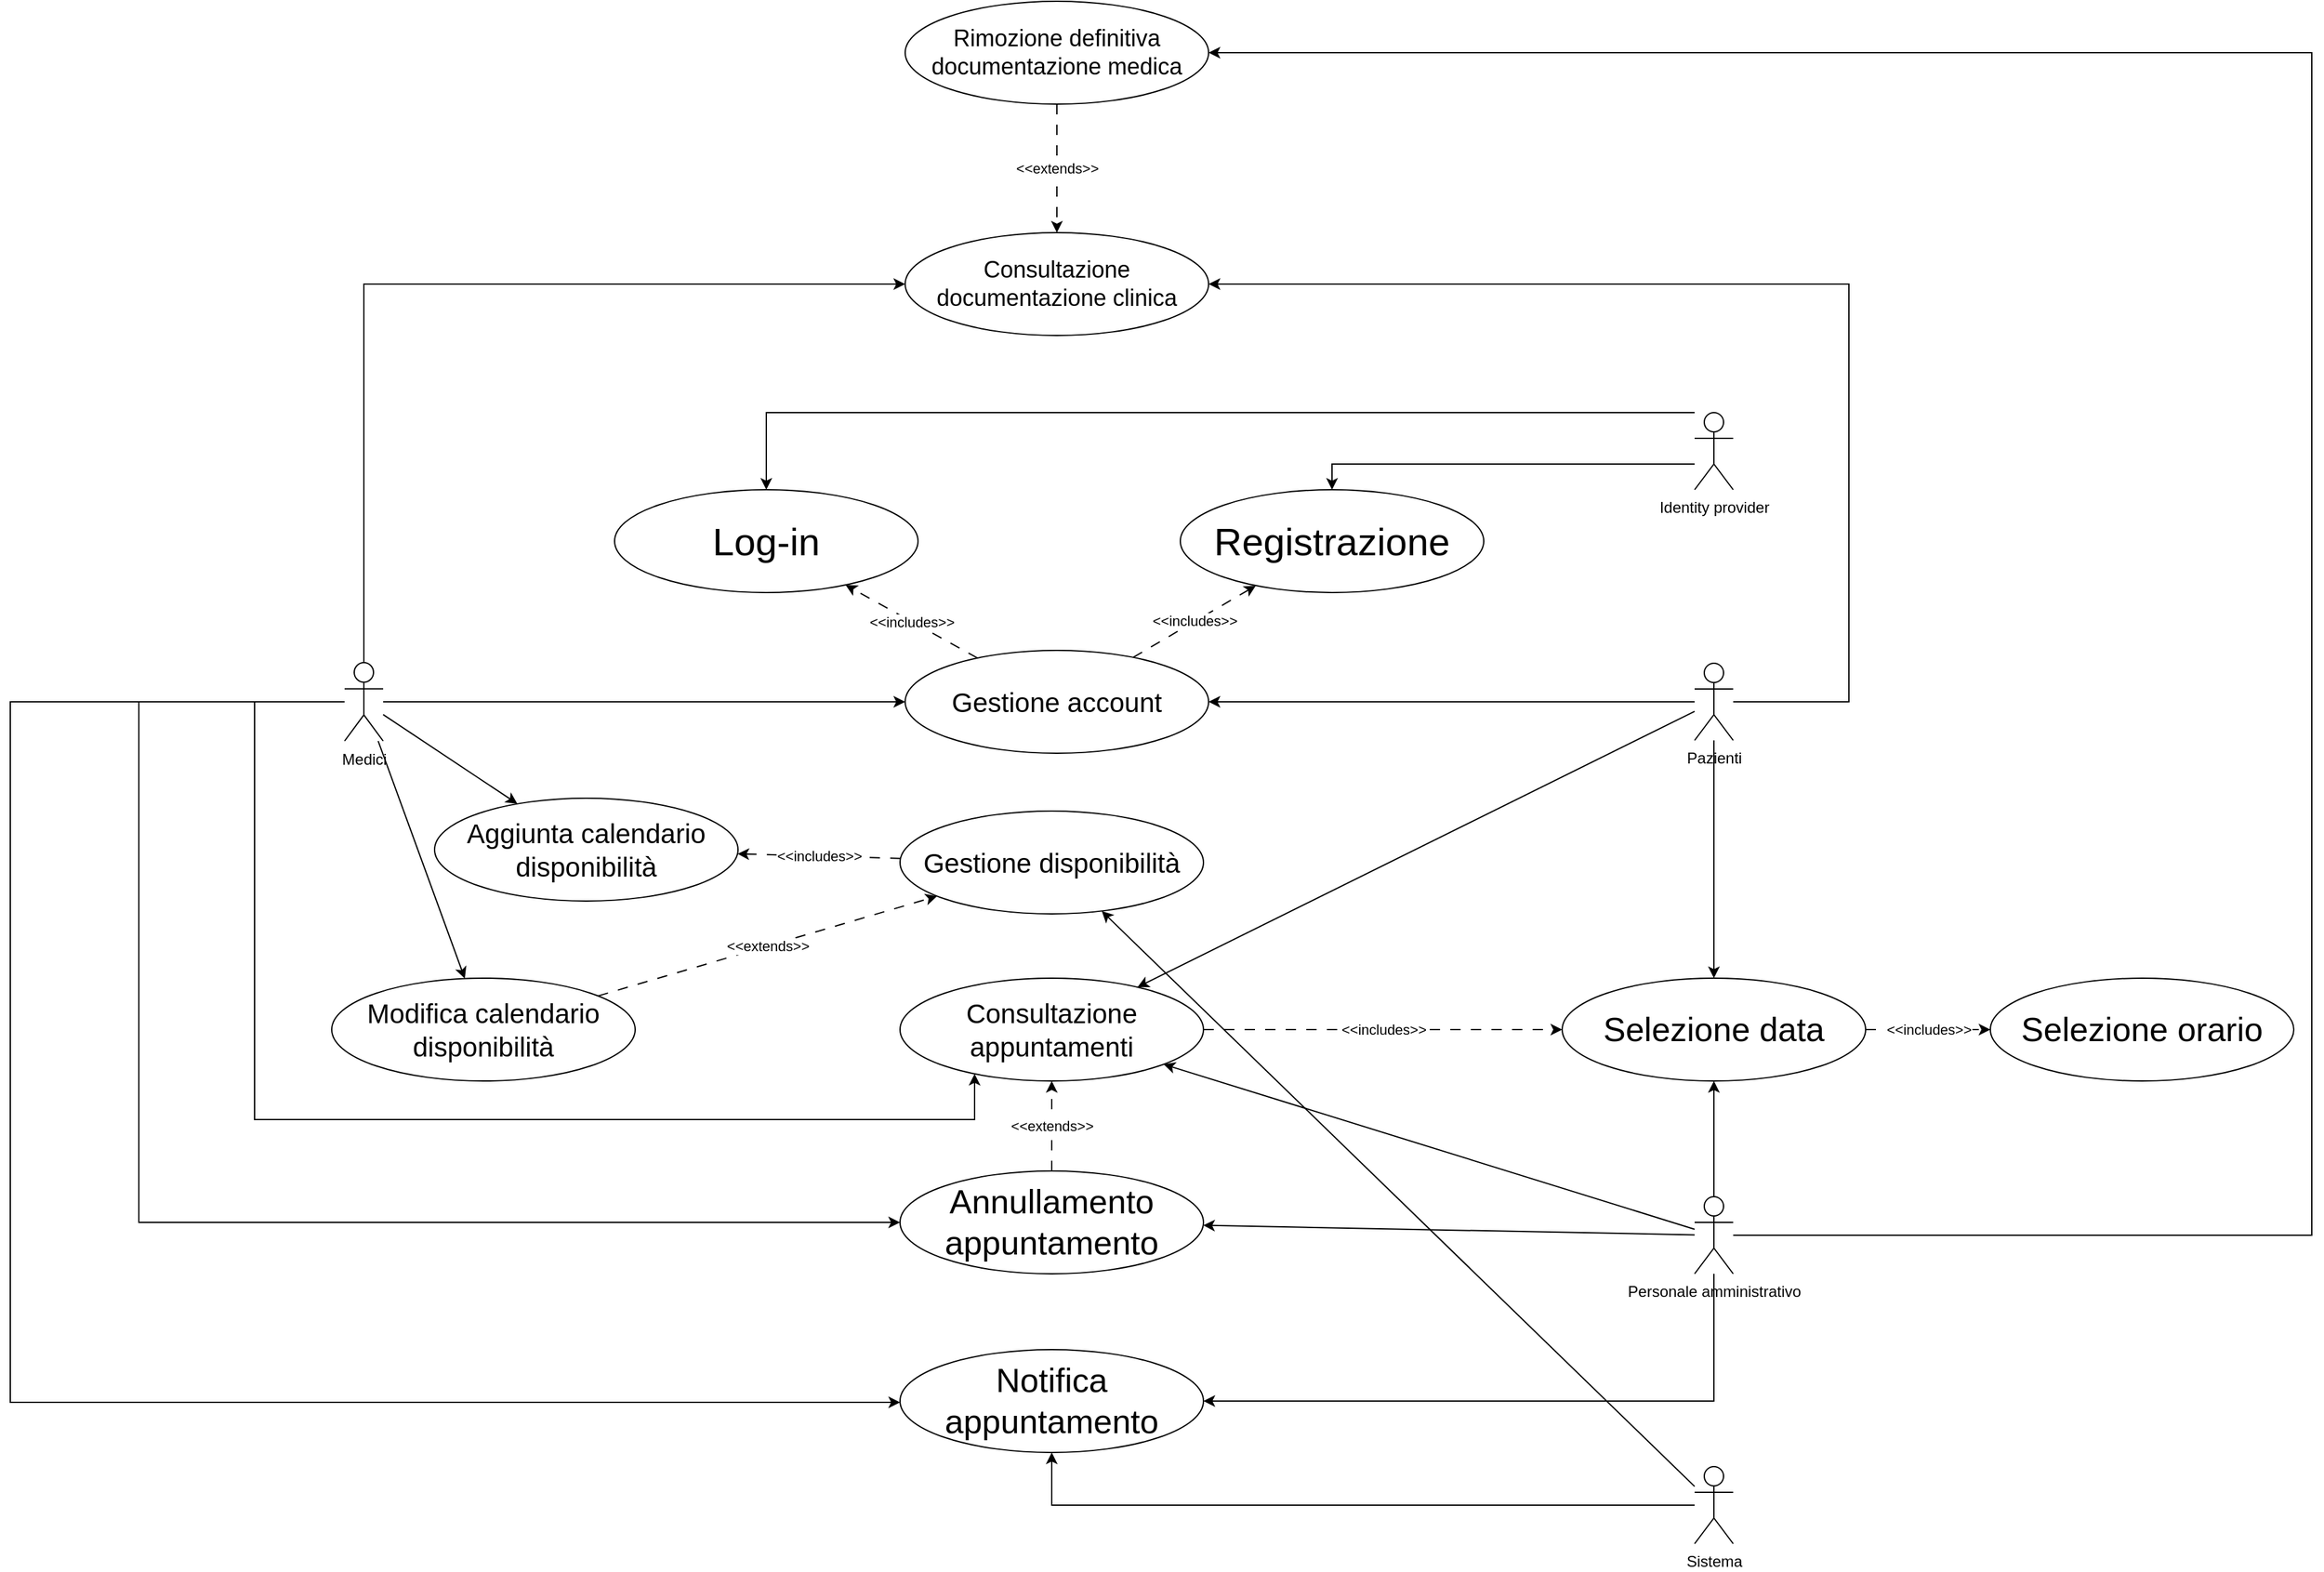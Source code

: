 <mxfile version="26.0.10" pages="5">
  <diagram name="caseUse" id="5YOeRWbkEh5e2hR78IlF">
    <mxGraphModel dx="2736" dy="1055" grid="1" gridSize="10" guides="1" tooltips="1" connect="1" arrows="1" fold="1" page="1" pageScale="1" pageWidth="827" pageHeight="1169" math="0" shadow="0">
      <root>
        <mxCell id="0" />
        <mxCell id="1" parent="0" />
        <mxCell id="JcJMyeTEfhWFqLrAO62_-12" style="rounded=0;orthogonalLoop=1;jettySize=auto;html=1;" parent="1" source="OvkjuIX2CIs81xGkpPV2-1" target="JcJMyeTEfhWFqLrAO62_-5" edge="1">
          <mxGeometry relative="1" as="geometry" />
        </mxCell>
        <mxCell id="JcJMyeTEfhWFqLrAO62_-33" style="rounded=0;orthogonalLoop=1;jettySize=auto;html=1;" parent="1" source="OvkjuIX2CIs81xGkpPV2-1" target="pZNePQCLx9tAei5A6gAm-3" edge="1">
          <mxGeometry relative="1" as="geometry" />
        </mxCell>
        <mxCell id="JcJMyeTEfhWFqLrAO62_-34" style="edgeStyle=orthogonalEdgeStyle;rounded=0;orthogonalLoop=1;jettySize=auto;html=1;" parent="1" source="OvkjuIX2CIs81xGkpPV2-1" target="pZNePQCLx9tAei5A6gAm-7" edge="1">
          <mxGeometry relative="1" as="geometry">
            <Array as="points">
              <mxPoint x="1030" y="585" />
              <mxPoint x="1030" y="260" />
            </Array>
          </mxGeometry>
        </mxCell>
        <mxCell id="59nYvAGeFV9DJCDzbr2A-4" style="rounded=0;orthogonalLoop=1;jettySize=auto;html=1;" edge="1" parent="1" source="OvkjuIX2CIs81xGkpPV2-1" target="pZNePQCLx9tAei5A6gAm-10">
          <mxGeometry relative="1" as="geometry" />
        </mxCell>
        <mxCell id="OvkjuIX2CIs81xGkpPV2-1" value="Pazienti" style="shape=umlActor;verticalLabelPosition=bottom;verticalAlign=top;html=1;outlineConnect=0;" parent="1" vertex="1">
          <mxGeometry x="910" y="555" width="30" height="60" as="geometry" />
        </mxCell>
        <mxCell id="JcJMyeTEfhWFqLrAO62_-13" style="rounded=0;orthogonalLoop=1;jettySize=auto;html=1;" parent="1" source="OvkjuIX2CIs81xGkpPV2-2" target="JcJMyeTEfhWFqLrAO62_-5" edge="1">
          <mxGeometry relative="1" as="geometry" />
        </mxCell>
        <mxCell id="JcJMyeTEfhWFqLrAO62_-19" style="rounded=0;orthogonalLoop=1;jettySize=auto;html=1;" parent="1" source="OvkjuIX2CIs81xGkpPV2-2" target="pZNePQCLx9tAei5A6gAm-4" edge="1">
          <mxGeometry relative="1" as="geometry" />
        </mxCell>
        <mxCell id="JcJMyeTEfhWFqLrAO62_-20" style="rounded=0;orthogonalLoop=1;jettySize=auto;html=1;" parent="1" source="OvkjuIX2CIs81xGkpPV2-2" target="pZNePQCLx9tAei5A6gAm-5" edge="1">
          <mxGeometry relative="1" as="geometry" />
        </mxCell>
        <mxCell id="JcJMyeTEfhWFqLrAO62_-29" style="edgeStyle=orthogonalEdgeStyle;rounded=0;orthogonalLoop=1;jettySize=auto;html=1;" parent="1" source="OvkjuIX2CIs81xGkpPV2-2" target="pZNePQCLx9tAei5A6gAm-10" edge="1">
          <mxGeometry relative="1" as="geometry">
            <Array as="points">
              <mxPoint x="-210" y="585" />
              <mxPoint x="-210" y="910" />
              <mxPoint x="350" y="910" />
            </Array>
          </mxGeometry>
        </mxCell>
        <mxCell id="JcJMyeTEfhWFqLrAO62_-30" style="edgeStyle=orthogonalEdgeStyle;rounded=0;orthogonalLoop=1;jettySize=auto;html=1;" parent="1" source="OvkjuIX2CIs81xGkpPV2-2" target="pZNePQCLx9tAei5A6gAm-6" edge="1">
          <mxGeometry relative="1" as="geometry">
            <Array as="points">
              <mxPoint x="-300" y="585" />
              <mxPoint x="-300" y="990" />
            </Array>
          </mxGeometry>
        </mxCell>
        <mxCell id="JcJMyeTEfhWFqLrAO62_-32" style="edgeStyle=orthogonalEdgeStyle;rounded=0;orthogonalLoop=1;jettySize=auto;html=1;" parent="1" source="OvkjuIX2CIs81xGkpPV2-2" target="pZNePQCLx9tAei5A6gAm-9" edge="1">
          <mxGeometry relative="1" as="geometry">
            <Array as="points">
              <mxPoint x="-400" y="585" />
              <mxPoint x="-400" y="1130" />
            </Array>
          </mxGeometry>
        </mxCell>
        <mxCell id="JcJMyeTEfhWFqLrAO62_-35" style="edgeStyle=orthogonalEdgeStyle;rounded=0;orthogonalLoop=1;jettySize=auto;html=1;" parent="1" source="OvkjuIX2CIs81xGkpPV2-2" target="pZNePQCLx9tAei5A6gAm-7" edge="1">
          <mxGeometry relative="1" as="geometry">
            <Array as="points">
              <mxPoint x="-125" y="260" />
            </Array>
          </mxGeometry>
        </mxCell>
        <mxCell id="OvkjuIX2CIs81xGkpPV2-2" value="Medici" style="shape=umlActor;verticalLabelPosition=bottom;verticalAlign=top;html=1;outlineConnect=0;" parent="1" vertex="1">
          <mxGeometry x="-140" y="554.5" width="30" height="61" as="geometry" />
        </mxCell>
        <mxCell id="JcJMyeTEfhWFqLrAO62_-14" style="edgeStyle=orthogonalEdgeStyle;rounded=0;orthogonalLoop=1;jettySize=auto;html=1;" parent="1" source="OvkjuIX2CIs81xGkpPV2-3" target="OvkjuIX2CIs81xGkpPV2-4" edge="1">
          <mxGeometry relative="1" as="geometry">
            <Array as="points">
              <mxPoint x="628" y="400" />
            </Array>
          </mxGeometry>
        </mxCell>
        <mxCell id="JcJMyeTEfhWFqLrAO62_-15" style="edgeStyle=orthogonalEdgeStyle;rounded=0;orthogonalLoop=1;jettySize=auto;html=1;" parent="1" source="OvkjuIX2CIs81xGkpPV2-3" target="OvkjuIX2CIs81xGkpPV2-5" edge="1">
          <mxGeometry relative="1" as="geometry">
            <Array as="points">
              <mxPoint x="825" y="360" />
              <mxPoint x="188" y="360" />
            </Array>
          </mxGeometry>
        </mxCell>
        <mxCell id="OvkjuIX2CIs81xGkpPV2-3" value="Identity provider" style="shape=umlActor;verticalLabelPosition=bottom;verticalAlign=top;html=1;outlineConnect=0;" parent="1" vertex="1">
          <mxGeometry x="910" y="360" width="30" height="60" as="geometry" />
        </mxCell>
        <mxCell id="OvkjuIX2CIs81xGkpPV2-4" value="&lt;font style=&quot;font-size: 30px;&quot;&gt;Registrazione&lt;/font&gt;" style="ellipse;whiteSpace=wrap;html=1;" parent="1" vertex="1">
          <mxGeometry x="510" y="420" width="236" height="80" as="geometry" />
        </mxCell>
        <mxCell id="OvkjuIX2CIs81xGkpPV2-5" value="&lt;font style=&quot;font-size: 30px;&quot;&gt;Log-in&lt;/font&gt;" style="ellipse;whiteSpace=wrap;html=1;" parent="1" vertex="1">
          <mxGeometry x="70" y="420" width="236" height="80" as="geometry" />
        </mxCell>
        <mxCell id="JcJMyeTEfhWFqLrAO62_-37" style="edgeStyle=orthogonalEdgeStyle;rounded=0;orthogonalLoop=1;jettySize=auto;html=1;" parent="1" source="OvkjuIX2CIs81xGkpPV2-12" target="pZNePQCLx9tAei5A6gAm-9" edge="1">
          <mxGeometry relative="1" as="geometry" />
        </mxCell>
        <mxCell id="59nYvAGeFV9DJCDzbr2A-5" style="rounded=0;orthogonalLoop=1;jettySize=auto;html=1;" edge="1" parent="1" source="OvkjuIX2CIs81xGkpPV2-12" target="JcJMyeTEfhWFqLrAO62_-7">
          <mxGeometry relative="1" as="geometry" />
        </mxCell>
        <mxCell id="OvkjuIX2CIs81xGkpPV2-12" value="Sistema" style="shape=umlActor;verticalLabelPosition=bottom;verticalAlign=top;html=1;outlineConnect=0;" parent="1" vertex="1">
          <mxGeometry x="910" y="1180" width="30" height="60" as="geometry" />
        </mxCell>
        <mxCell id="JcJMyeTEfhWFqLrAO62_-24" style="rounded=0;orthogonalLoop=1;jettySize=auto;html=1;" parent="1" source="pZNePQCLx9tAei5A6gAm-1" target="pZNePQCLx9tAei5A6gAm-6" edge="1">
          <mxGeometry relative="1" as="geometry" />
        </mxCell>
        <mxCell id="JcJMyeTEfhWFqLrAO62_-25" style="rounded=0;orthogonalLoop=1;jettySize=auto;html=1;" parent="1" source="pZNePQCLx9tAei5A6gAm-1" target="pZNePQCLx9tAei5A6gAm-3" edge="1">
          <mxGeometry relative="1" as="geometry" />
        </mxCell>
        <mxCell id="JcJMyeTEfhWFqLrAO62_-28" style="rounded=0;orthogonalLoop=1;jettySize=auto;html=1;" parent="1" source="pZNePQCLx9tAei5A6gAm-1" target="pZNePQCLx9tAei5A6gAm-10" edge="1">
          <mxGeometry relative="1" as="geometry" />
        </mxCell>
        <mxCell id="JcJMyeTEfhWFqLrAO62_-31" style="edgeStyle=orthogonalEdgeStyle;rounded=0;orthogonalLoop=1;jettySize=auto;html=1;" parent="1" source="pZNePQCLx9tAei5A6gAm-1" target="pZNePQCLx9tAei5A6gAm-9" edge="1">
          <mxGeometry relative="1" as="geometry">
            <Array as="points">
              <mxPoint x="925" y="1129" />
            </Array>
          </mxGeometry>
        </mxCell>
        <mxCell id="JcJMyeTEfhWFqLrAO62_-36" style="edgeStyle=orthogonalEdgeStyle;rounded=0;orthogonalLoop=1;jettySize=auto;html=1;" parent="1" source="pZNePQCLx9tAei5A6gAm-1" target="pZNePQCLx9tAei5A6gAm-8" edge="1">
          <mxGeometry relative="1" as="geometry">
            <Array as="points">
              <mxPoint x="1390" y="1000" />
              <mxPoint x="1390" y="80" />
            </Array>
          </mxGeometry>
        </mxCell>
        <mxCell id="pZNePQCLx9tAei5A6gAm-1" value="Personale amministrativo" style="shape=umlActor;verticalLabelPosition=bottom;verticalAlign=top;html=1;outlineConnect=0;" parent="1" vertex="1">
          <mxGeometry x="910" y="970" width="30" height="60" as="geometry" />
        </mxCell>
        <mxCell id="JcJMyeTEfhWFqLrAO62_-26" value="&amp;lt;&amp;lt;includes&amp;gt;&amp;gt;" style="rounded=0;orthogonalLoop=1;jettySize=auto;html=1;dashed=1;dashPattern=8 8;" parent="1" source="pZNePQCLx9tAei5A6gAm-3" target="pZNePQCLx9tAei5A6gAm-19" edge="1">
          <mxGeometry relative="1" as="geometry" />
        </mxCell>
        <mxCell id="pZNePQCLx9tAei5A6gAm-3" value="&lt;font style=&quot;font-size: 26px;&quot;&gt;Selezione data&lt;/font&gt;" style="ellipse;whiteSpace=wrap;html=1;" parent="1" vertex="1">
          <mxGeometry x="807" y="800" width="236" height="80" as="geometry" />
        </mxCell>
        <mxCell id="pZNePQCLx9tAei5A6gAm-4" value="&lt;font style=&quot;font-size: 21px;&quot;&gt;Aggiunta calendario disponibilità&lt;/font&gt;" style="ellipse;whiteSpace=wrap;html=1;" parent="1" vertex="1">
          <mxGeometry x="-70" y="660" width="236" height="80" as="geometry" />
        </mxCell>
        <mxCell id="JcJMyeTEfhWFqLrAO62_-23" value="&amp;lt;&amp;lt;extends&amp;gt;&amp;gt;" style="rounded=0;orthogonalLoop=1;jettySize=auto;html=1;dashed=1;dashPattern=8 8;" parent="1" source="pZNePQCLx9tAei5A6gAm-5" target="JcJMyeTEfhWFqLrAO62_-7" edge="1">
          <mxGeometry relative="1" as="geometry" />
        </mxCell>
        <mxCell id="pZNePQCLx9tAei5A6gAm-5" value="&lt;font style=&quot;font-size: 21px;&quot;&gt;Modifica calendario disponibilità&lt;/font&gt;" style="ellipse;whiteSpace=wrap;html=1;" parent="1" vertex="1">
          <mxGeometry x="-150" y="800" width="236" height="80" as="geometry" />
        </mxCell>
        <mxCell id="JcJMyeTEfhWFqLrAO62_-27" value="&amp;lt;&amp;lt;extends&amp;gt;&amp;gt;" style="rounded=0;orthogonalLoop=1;jettySize=auto;html=1;dashed=1;dashPattern=8 8;" parent="1" source="pZNePQCLx9tAei5A6gAm-6" target="pZNePQCLx9tAei5A6gAm-10" edge="1">
          <mxGeometry relative="1" as="geometry" />
        </mxCell>
        <mxCell id="pZNePQCLx9tAei5A6gAm-6" value="&lt;font style=&quot;font-size: 26px;&quot;&gt;Annullamento appuntamento&lt;/font&gt;" style="ellipse;whiteSpace=wrap;html=1;" parent="1" vertex="1">
          <mxGeometry x="292" y="950" width="236" height="80" as="geometry" />
        </mxCell>
        <mxCell id="pZNePQCLx9tAei5A6gAm-7" value="&lt;font style=&quot;font-size: 18px;&quot;&gt;Consultazione documentazione clinica&lt;/font&gt;" style="ellipse;whiteSpace=wrap;html=1;" parent="1" vertex="1">
          <mxGeometry x="296" y="220" width="236" height="80" as="geometry" />
        </mxCell>
        <mxCell id="JcJMyeTEfhWFqLrAO62_-9" value="&amp;lt;&amp;lt;extends&amp;gt;&amp;gt;" style="rounded=0;orthogonalLoop=1;jettySize=auto;html=1;dashed=1;dashPattern=8 8;" parent="1" source="pZNePQCLx9tAei5A6gAm-8" target="pZNePQCLx9tAei5A6gAm-7" edge="1">
          <mxGeometry relative="1" as="geometry" />
        </mxCell>
        <mxCell id="pZNePQCLx9tAei5A6gAm-8" value="&lt;span style=&quot;font-size: 18px;&quot;&gt;Rimozione definitiva documentazione medica&lt;/span&gt;" style="ellipse;whiteSpace=wrap;html=1;" parent="1" vertex="1">
          <mxGeometry x="296" y="40" width="236" height="80" as="geometry" />
        </mxCell>
        <mxCell id="pZNePQCLx9tAei5A6gAm-9" value="&lt;font style=&quot;font-size: 26px;&quot;&gt;Notifica appuntamento&lt;/font&gt;" style="ellipse;whiteSpace=wrap;html=1;" parent="1" vertex="1">
          <mxGeometry x="292" y="1089" width="236" height="80" as="geometry" />
        </mxCell>
        <mxCell id="JcJMyeTEfhWFqLrAO62_-38" value="&amp;lt;&amp;lt;includes&amp;gt;&amp;gt;" style="rounded=0;orthogonalLoop=1;jettySize=auto;html=1;dashed=1;dashPattern=8 8;" parent="1" source="pZNePQCLx9tAei5A6gAm-10" target="pZNePQCLx9tAei5A6gAm-3" edge="1">
          <mxGeometry relative="1" as="geometry" />
        </mxCell>
        <mxCell id="pZNePQCLx9tAei5A6gAm-10" value="&lt;font style=&quot;font-size: 21px;&quot;&gt;Consultazione appuntamenti&lt;/font&gt;" style="ellipse;whiteSpace=wrap;html=1;" parent="1" vertex="1">
          <mxGeometry x="292" y="800" width="236" height="80" as="geometry" />
        </mxCell>
        <mxCell id="pZNePQCLx9tAei5A6gAm-19" value="&lt;font style=&quot;font-size: 26px;&quot;&gt;Selezione orario&lt;/font&gt;" style="ellipse;whiteSpace=wrap;html=1;" parent="1" vertex="1">
          <mxGeometry x="1140" y="800" width="236" height="80" as="geometry" />
        </mxCell>
        <mxCell id="JcJMyeTEfhWFqLrAO62_-10" value="&amp;lt;&amp;lt;includes&amp;gt;&amp;gt;" style="rounded=0;orthogonalLoop=1;jettySize=auto;html=1;dashed=1;dashPattern=8 8;" parent="1" source="JcJMyeTEfhWFqLrAO62_-5" target="OvkjuIX2CIs81xGkpPV2-5" edge="1">
          <mxGeometry relative="1" as="geometry" />
        </mxCell>
        <mxCell id="JcJMyeTEfhWFqLrAO62_-11" value="&amp;lt;&amp;lt;includes&amp;gt;&amp;gt;" style="rounded=0;orthogonalLoop=1;jettySize=auto;html=1;dashed=1;dashPattern=8 8;" parent="1" source="JcJMyeTEfhWFqLrAO62_-5" target="OvkjuIX2CIs81xGkpPV2-4" edge="1">
          <mxGeometry relative="1" as="geometry" />
        </mxCell>
        <mxCell id="JcJMyeTEfhWFqLrAO62_-5" value="&lt;font style=&quot;font-size: 21px;&quot;&gt;Gestione account&lt;/font&gt;" style="ellipse;whiteSpace=wrap;html=1;" parent="1" vertex="1">
          <mxGeometry x="296" y="545" width="236" height="80" as="geometry" />
        </mxCell>
        <mxCell id="JcJMyeTEfhWFqLrAO62_-22" value="&amp;lt;&amp;lt;includes&amp;gt;&amp;gt;" style="rounded=0;orthogonalLoop=1;jettySize=auto;html=1;dashed=1;dashPattern=8 8;" parent="1" source="JcJMyeTEfhWFqLrAO62_-7" target="pZNePQCLx9tAei5A6gAm-4" edge="1">
          <mxGeometry relative="1" as="geometry" />
        </mxCell>
        <mxCell id="JcJMyeTEfhWFqLrAO62_-7" value="&lt;font style=&quot;font-size: 21px;&quot;&gt;Gestione disponibilità&lt;/font&gt;" style="ellipse;whiteSpace=wrap;html=1;" parent="1" vertex="1">
          <mxGeometry x="292" y="670" width="236" height="80" as="geometry" />
        </mxCell>
      </root>
    </mxGraphModel>
  </diagram>
  <diagram id="WIKCi4djFAxLHXfYwHIS" name="activity">
    <mxGraphModel dx="792" dy="446" grid="1" gridSize="10" guides="1" tooltips="1" connect="1" arrows="1" fold="1" page="1" pageScale="1" pageWidth="827" pageHeight="1169" math="0" shadow="0">
      <root>
        <mxCell id="0" />
        <mxCell id="1" parent="0" />
        <mxCell id="lN5mJxRj0c41v325KLlF-1" value="" style="ellipse;html=1;shape=endState;fillColor=#000000;strokeColor=#ff0000;" parent="1" vertex="1">
          <mxGeometry x="399" y="840" width="30" height="30" as="geometry" />
        </mxCell>
        <mxCell id="lN5mJxRj0c41v325KLlF-13" style="edgeStyle=orthogonalEdgeStyle;rounded=0;orthogonalLoop=1;jettySize=auto;html=1;" parent="1" source="lN5mJxRj0c41v325KLlF-2" target="lN5mJxRj0c41v325KLlF-6" edge="1">
          <mxGeometry relative="1" as="geometry" />
        </mxCell>
        <mxCell id="lN5mJxRj0c41v325KLlF-2" value="" style="ellipse;whiteSpace=wrap;html=1;aspect=fixed;fillColor=#121212;" parent="1" vertex="1">
          <mxGeometry x="394" y="20" width="40" height="40" as="geometry" />
        </mxCell>
        <mxCell id="Imr9dXAwWvYsbVITEzBs-4" style="edgeStyle=orthogonalEdgeStyle;rounded=0;orthogonalLoop=1;jettySize=auto;html=1;" parent="1" source="lN5mJxRj0c41v325KLlF-3" target="lN5mJxRj0c41v325KLlF-4" edge="1">
          <mxGeometry relative="1" as="geometry" />
        </mxCell>
        <mxCell id="lN5mJxRj0c41v325KLlF-3" value="Il paziente seleziona il giorno" style="rounded=1;whiteSpace=wrap;html=1;" parent="1" vertex="1">
          <mxGeometry x="250" y="510" width="120" height="60" as="geometry" />
        </mxCell>
        <mxCell id="c-W3g0mMUed1CyUuYEVV-2" style="edgeStyle=orthogonalEdgeStyle;rounded=0;orthogonalLoop=1;jettySize=auto;html=1;" parent="1" source="lN5mJxRj0c41v325KLlF-4" target="VDbunXPLNi4-CAyuDN5e-5" edge="1">
          <mxGeometry relative="1" as="geometry">
            <mxPoint x="309.957" y="700" as="targetPoint" />
          </mxGeometry>
        </mxCell>
        <mxCell id="lN5mJxRj0c41v325KLlF-4" value="Il paziente seleziona l&#39;orario" style="rounded=1;whiteSpace=wrap;html=1;" parent="1" vertex="1">
          <mxGeometry x="250" y="605" width="120" height="60" as="geometry" />
        </mxCell>
        <mxCell id="lN5mJxRj0c41v325KLlF-11" style="edgeStyle=orthogonalEdgeStyle;rounded=0;orthogonalLoop=1;jettySize=auto;html=1;" parent="1" source="lN5mJxRj0c41v325KLlF-6" target="lN5mJxRj0c41v325KLlF-9" edge="1">
          <mxGeometry relative="1" as="geometry" />
        </mxCell>
        <mxCell id="lN5mJxRj0c41v325KLlF-12" style="edgeStyle=orthogonalEdgeStyle;rounded=0;orthogonalLoop=1;jettySize=auto;html=1;" parent="1" source="lN5mJxRj0c41v325KLlF-6" target="lN5mJxRj0c41v325KLlF-10" edge="1">
          <mxGeometry relative="1" as="geometry" />
        </mxCell>
        <mxCell id="lN5mJxRj0c41v325KLlF-6" value="" style="rhombus;whiteSpace=wrap;html=1;" parent="1" vertex="1">
          <mxGeometry x="394" y="100" width="40" height="40" as="geometry" />
        </mxCell>
        <mxCell id="lN5mJxRj0c41v325KLlF-8" value="&lt;font style=&quot;font-size: 15px;&quot;&gt;Il paziente si autentica con Identità Digitale&lt;/font&gt;" style="text;html=1;align=center;verticalAlign=middle;resizable=0;points=[];autosize=1;strokeColor=none;fillColor=none;" parent="1" vertex="1">
          <mxGeometry x="420" y="90" width="310" height="30" as="geometry" />
        </mxCell>
        <mxCell id="VDbunXPLNi4-CAyuDN5e-3" style="edgeStyle=orthogonalEdgeStyle;rounded=0;orthogonalLoop=1;jettySize=auto;html=1;" parent="1" source="lN5mJxRj0c41v325KLlF-9" target="VDbunXPLNi4-CAyuDN5e-1" edge="1">
          <mxGeometry relative="1" as="geometry" />
        </mxCell>
        <mxCell id="lN5mJxRj0c41v325KLlF-9" value="Il paziente si autentica" style="rounded=1;whiteSpace=wrap;html=1;" parent="1" vertex="1">
          <mxGeometry x="250" y="160" width="120" height="60" as="geometry" />
        </mxCell>
        <mxCell id="lN5mJxRj0c41v325KLlF-21" style="edgeStyle=orthogonalEdgeStyle;rounded=0;orthogonalLoop=1;jettySize=auto;html=1;" parent="1" source="lN5mJxRj0c41v325KLlF-10" edge="1">
          <mxGeometry relative="1" as="geometry">
            <mxPoint x="420" y="80" as="targetPoint" />
            <Array as="points">
              <mxPoint x="730" y="190" />
              <mxPoint x="730" y="80" />
              <mxPoint x="421" y="80" />
            </Array>
          </mxGeometry>
        </mxCell>
        <mxCell id="lN5mJxRj0c41v325KLlF-10" value="Il paziente non si autentica" style="rounded=1;whiteSpace=wrap;html=1;" parent="1" vertex="1">
          <mxGeometry x="460" y="160" width="120" height="60" as="geometry" />
        </mxCell>
        <mxCell id="Imr9dXAwWvYsbVITEzBs-3" style="edgeStyle=orthogonalEdgeStyle;rounded=0;orthogonalLoop=1;jettySize=auto;html=1;" parent="1" source="Imr9dXAwWvYsbVITEzBs-1" target="lN5mJxRj0c41v325KLlF-3" edge="1">
          <mxGeometry relative="1" as="geometry" />
        </mxCell>
        <mxCell id="Imr9dXAwWvYsbVITEzBs-1" value="Il paziente consulta il calendario del medico" style="rounded=1;whiteSpace=wrap;html=1;" parent="1" vertex="1">
          <mxGeometry x="250" y="420" width="120" height="60" as="geometry" />
        </mxCell>
        <mxCell id="JEIhE_lBQEX3A_NPLan3-2" style="edgeStyle=orthogonalEdgeStyle;rounded=0;orthogonalLoop=1;jettySize=auto;html=1;" edge="1" parent="1" source="VDbunXPLNi4-CAyuDN5e-1" target="JEIhE_lBQEX3A_NPLan3-1">
          <mxGeometry relative="1" as="geometry" />
        </mxCell>
        <mxCell id="VDbunXPLNi4-CAyuDN5e-1" value="Il medico fornisce/modifica la propria disponibilità" style="rounded=1;whiteSpace=wrap;html=1;" parent="1" vertex="1">
          <mxGeometry x="250" y="250" width="120" height="60" as="geometry" />
        </mxCell>
        <mxCell id="VDbunXPLNi4-CAyuDN5e-14" style="edgeStyle=orthogonalEdgeStyle;rounded=0;orthogonalLoop=1;jettySize=auto;html=1;" parent="1" source="VDbunXPLNi4-CAyuDN5e-5" target="VDbunXPLNi4-CAyuDN5e-9" edge="1">
          <mxGeometry relative="1" as="geometry" />
        </mxCell>
        <mxCell id="VDbunXPLNi4-CAyuDN5e-15" style="edgeStyle=orthogonalEdgeStyle;rounded=0;orthogonalLoop=1;jettySize=auto;html=1;" parent="1" source="VDbunXPLNi4-CAyuDN5e-5" target="VDbunXPLNi4-CAyuDN5e-8" edge="1">
          <mxGeometry relative="1" as="geometry" />
        </mxCell>
        <mxCell id="VDbunXPLNi4-CAyuDN5e-5" value="" style="rhombus;whiteSpace=wrap;html=1;" parent="1" vertex="1">
          <mxGeometry x="290" y="700" width="40" height="40" as="geometry" />
        </mxCell>
        <mxCell id="VDbunXPLNi4-CAyuDN5e-7" value="&lt;font style=&quot;font-size: 15px;&quot;&gt;Il paziente conferma i dati inseriti&lt;/font&gt;" style="text;html=1;align=center;verticalAlign=middle;resizable=0;points=[];autosize=1;strokeColor=none;fillColor=none;" parent="1" vertex="1">
          <mxGeometry x="310" y="690" width="240" height="30" as="geometry" />
        </mxCell>
        <mxCell id="vLS-F71bEKlJjNgjUZ2b-3" style="edgeStyle=orthogonalEdgeStyle;rounded=0;orthogonalLoop=1;jettySize=auto;html=1;" parent="1" source="VDbunXPLNi4-CAyuDN5e-8" edge="1">
          <mxGeometry relative="1" as="geometry">
            <mxPoint x="414.077" y="840.077" as="targetPoint" />
          </mxGeometry>
        </mxCell>
        <mxCell id="VDbunXPLNi4-CAyuDN5e-8" value="I dati sono corretti" style="rounded=1;whiteSpace=wrap;html=1;" parent="1" vertex="1">
          <mxGeometry x="354" y="750" width="120" height="60" as="geometry" />
        </mxCell>
        <mxCell id="VDbunXPLNi4-CAyuDN5e-13" style="edgeStyle=orthogonalEdgeStyle;rounded=0;orthogonalLoop=1;jettySize=auto;html=1;" parent="1" source="VDbunXPLNi4-CAyuDN5e-9" edge="1">
          <mxGeometry relative="1" as="geometry">
            <mxPoint x="310" y="490" as="targetPoint" />
            <Array as="points">
              <mxPoint x="120" y="780" />
              <mxPoint x="120" y="490" />
              <mxPoint x="310" y="490" />
            </Array>
          </mxGeometry>
        </mxCell>
        <mxCell id="VDbunXPLNi4-CAyuDN5e-9" value="I dati non sono corretti" style="rounded=1;whiteSpace=wrap;html=1;" parent="1" vertex="1">
          <mxGeometry x="150" y="750" width="120" height="60" as="geometry" />
        </mxCell>
        <mxCell id="JEIhE_lBQEX3A_NPLan3-3" style="edgeStyle=orthogonalEdgeStyle;rounded=0;orthogonalLoop=1;jettySize=auto;html=1;" edge="1" parent="1" source="JEIhE_lBQEX3A_NPLan3-1" target="Imr9dXAwWvYsbVITEzBs-1">
          <mxGeometry relative="1" as="geometry" />
        </mxCell>
        <mxCell id="JEIhE_lBQEX3A_NPLan3-1" value="Il sistema riceve il calendario" style="rounded=1;whiteSpace=wrap;html=1;" vertex="1" parent="1">
          <mxGeometry x="250" y="336" width="120" height="60" as="geometry" />
        </mxCell>
      </root>
    </mxGraphModel>
  </diagram>
  <diagram id="haw745c3QgYH6Dh_yxL6" name="swimLane">
    <mxGraphModel dx="2333" dy="1289" grid="1" gridSize="10" guides="1" tooltips="1" connect="1" arrows="1" fold="1" page="1" pageScale="1" pageWidth="827" pageHeight="1169" math="0" shadow="0">
      <root>
        <mxCell id="0" />
        <mxCell id="1" parent="0" />
        <mxCell id="8J_Cu1pc-unevEIgGhiB-33" value="" style="verticalLabelPosition=bottom;verticalAlign=top;html=1;shape=mxgraph.basic.patternFillRect;fillStyle=diag;step=5;fillStrokeWidth=0.2;fillStrokeColor=#dddddd;fillColor=#ffe6cc;strokeColor=#d79b00;" vertex="1" parent="1">
          <mxGeometry y="60" width="280" height="1100" as="geometry" />
        </mxCell>
        <mxCell id="8J_Cu1pc-unevEIgGhiB-34" value="" style="verticalLabelPosition=bottom;verticalAlign=top;html=1;shape=mxgraph.basic.patternFillRect;fillStyle=diag;step=5;fillStrokeWidth=0.2;fillStrokeColor=#dddddd;fillColor=#fff2cc;strokeColor=#d6b656;" vertex="1" parent="1">
          <mxGeometry x="250" y="60" width="340" height="1100" as="geometry" />
        </mxCell>
        <mxCell id="8J_Cu1pc-unevEIgGhiB-35" value="" style="verticalLabelPosition=bottom;verticalAlign=top;html=1;shape=mxgraph.basic.patternFillRect;fillStyle=diag;step=5;fillStrokeWidth=0.2;fillStrokeColor=#dddddd;fillColor=#d5e8d4;strokeColor=#82b366;" vertex="1" parent="1">
          <mxGeometry x="590" y="60" width="240" height="1100" as="geometry" />
        </mxCell>
        <mxCell id="8J_Cu1pc-unevEIgGhiB-36" value="" style="verticalLabelPosition=bottom;verticalAlign=top;html=1;shape=mxgraph.basic.patternFillRect;fillStyle=diag;step=5;fillStrokeWidth=0.2;fillStrokeColor=#dddddd;fillColor=#dae8fc;strokeColor=#6c8ebf;" vertex="1" parent="1">
          <mxGeometry x="827" y="60" width="443" height="1100" as="geometry" />
        </mxCell>
        <mxCell id="8J_Cu1pc-unevEIgGhiB-28" value="&lt;font style=&quot;font-size: 30px;&quot;&gt;Sistema&lt;/font&gt;" style="rounded=0;whiteSpace=wrap;html=1;fillColor=#ffe6cc;strokeColor=#d79b00;" vertex="1" parent="1">
          <mxGeometry width="250" height="60" as="geometry" />
        </mxCell>
        <mxCell id="8J_Cu1pc-unevEIgGhiB-29" value="&lt;font style=&quot;font-size: 30px;&quot;&gt;Paziente&lt;/font&gt;" style="rounded=0;whiteSpace=wrap;html=1;fillColor=#fff2cc;strokeColor=#d6b656;" vertex="1" parent="1">
          <mxGeometry x="250" width="340" height="60" as="geometry" />
        </mxCell>
        <mxCell id="8J_Cu1pc-unevEIgGhiB-30" value="&lt;font style=&quot;font-size: 30px;&quot;&gt;Medico&lt;/font&gt;" style="rounded=0;whiteSpace=wrap;html=1;fillColor=#d5e8d4;strokeColor=#82b366;" vertex="1" parent="1">
          <mxGeometry x="590" width="237" height="60" as="geometry" />
        </mxCell>
        <mxCell id="8J_Cu1pc-unevEIgGhiB-32" value="&lt;font style=&quot;font-size: 30px;&quot;&gt;Identity provider&lt;/font&gt;" style="rounded=0;whiteSpace=wrap;html=1;fillColor=#dae8fc;strokeColor=#6c8ebf;" vertex="1" parent="1">
          <mxGeometry x="827" width="443" height="60" as="geometry" />
        </mxCell>
        <mxCell id="8J_Cu1pc-unevEIgGhiB-37" value="" style="ellipse;html=1;shape=endState;fillColor=#000000;strokeColor=#ff0000;" vertex="1" parent="1">
          <mxGeometry x="373.5" y="940" width="30" height="30" as="geometry" />
        </mxCell>
        <mxCell id="8J_Cu1pc-unevEIgGhiB-38" style="edgeStyle=orthogonalEdgeStyle;rounded=0;orthogonalLoop=1;jettySize=auto;html=1;" edge="1" parent="1" source="8J_Cu1pc-unevEIgGhiB-39" target="8J_Cu1pc-unevEIgGhiB-46">
          <mxGeometry relative="1" as="geometry" />
        </mxCell>
        <mxCell id="8J_Cu1pc-unevEIgGhiB-39" value="" style="ellipse;whiteSpace=wrap;html=1;aspect=fixed;fillColor=#121212;" vertex="1" parent="1">
          <mxGeometry x="398" y="90" width="40" height="40" as="geometry" />
        </mxCell>
        <mxCell id="8J_Cu1pc-unevEIgGhiB-40" style="edgeStyle=orthogonalEdgeStyle;rounded=0;orthogonalLoop=1;jettySize=auto;html=1;" edge="1" parent="1" source="8J_Cu1pc-unevEIgGhiB-41" target="8J_Cu1pc-unevEIgGhiB-43">
          <mxGeometry relative="1" as="geometry" />
        </mxCell>
        <mxCell id="8J_Cu1pc-unevEIgGhiB-41" value="Il paziente seleziona il giorno" style="rounded=1;whiteSpace=wrap;html=1;" vertex="1" parent="1">
          <mxGeometry x="326.75" y="580" width="120" height="60" as="geometry" />
        </mxCell>
        <mxCell id="8J_Cu1pc-unevEIgGhiB-42" style="edgeStyle=orthogonalEdgeStyle;rounded=0;orthogonalLoop=1;jettySize=auto;html=1;" edge="1" parent="1" source="8J_Cu1pc-unevEIgGhiB-43" target="8J_Cu1pc-unevEIgGhiB-58">
          <mxGeometry relative="1" as="geometry">
            <mxPoint x="329.957" y="690" as="targetPoint" />
          </mxGeometry>
        </mxCell>
        <mxCell id="8J_Cu1pc-unevEIgGhiB-43" value="Il paziente seleziona l&#39;orario" style="rounded=1;whiteSpace=wrap;html=1;" vertex="1" parent="1">
          <mxGeometry x="326.75" y="680" width="120" height="60" as="geometry" />
        </mxCell>
        <mxCell id="8J_Cu1pc-unevEIgGhiB-44" style="edgeStyle=orthogonalEdgeStyle;rounded=0;orthogonalLoop=1;jettySize=auto;html=1;" edge="1" parent="1" source="8J_Cu1pc-unevEIgGhiB-46" target="8J_Cu1pc-unevEIgGhiB-49">
          <mxGeometry relative="1" as="geometry">
            <Array as="points">
              <mxPoint x="897.5" y="190" />
            </Array>
          </mxGeometry>
        </mxCell>
        <mxCell id="8J_Cu1pc-unevEIgGhiB-45" style="edgeStyle=orthogonalEdgeStyle;rounded=0;orthogonalLoop=1;jettySize=auto;html=1;" edge="1" parent="1" source="8J_Cu1pc-unevEIgGhiB-46" target="8J_Cu1pc-unevEIgGhiB-51">
          <mxGeometry relative="1" as="geometry">
            <Array as="points">
              <mxPoint x="1033.5" y="190" />
            </Array>
          </mxGeometry>
        </mxCell>
        <mxCell id="8J_Cu1pc-unevEIgGhiB-46" value="" style="rhombus;whiteSpace=wrap;html=1;" vertex="1" parent="1">
          <mxGeometry x="943.5" y="170" width="40" height="40" as="geometry" />
        </mxCell>
        <mxCell id="8J_Cu1pc-unevEIgGhiB-47" value="&lt;font style=&quot;font-size: 15px;&quot;&gt;Il paziente si autentica con Identità Digitale&lt;/font&gt;" style="text;html=1;align=center;verticalAlign=middle;resizable=0;points=[];autosize=1;strokeColor=none;fillColor=none;" vertex="1" parent="1">
          <mxGeometry x="970" y="160" width="310" height="30" as="geometry" />
        </mxCell>
        <mxCell id="8J_Cu1pc-unevEIgGhiB-48" style="edgeStyle=orthogonalEdgeStyle;rounded=0;orthogonalLoop=1;jettySize=auto;html=1;" edge="1" parent="1" source="8J_Cu1pc-unevEIgGhiB-49" target="8J_Cu1pc-unevEIgGhiB-55">
          <mxGeometry relative="1" as="geometry" />
        </mxCell>
        <mxCell id="8J_Cu1pc-unevEIgGhiB-49" value="Il paziente si autentica" style="rounded=1;whiteSpace=wrap;html=1;" vertex="1" parent="1">
          <mxGeometry x="837.5" y="240" width="120" height="60" as="geometry" />
        </mxCell>
        <mxCell id="8J_Cu1pc-unevEIgGhiB-51" value="Il paziente non si autentica" style="rounded=1;whiteSpace=wrap;html=1;" vertex="1" parent="1">
          <mxGeometry x="973.5" y="240" width="120" height="60" as="geometry" />
        </mxCell>
        <mxCell id="8J_Cu1pc-unevEIgGhiB-52" style="edgeStyle=orthogonalEdgeStyle;rounded=0;orthogonalLoop=1;jettySize=auto;html=1;" edge="1" parent="1" source="8J_Cu1pc-unevEIgGhiB-53" target="8J_Cu1pc-unevEIgGhiB-41">
          <mxGeometry relative="1" as="geometry" />
        </mxCell>
        <mxCell id="8J_Cu1pc-unevEIgGhiB-53" value="Il paziente consulta il calendario del medico" style="rounded=1;whiteSpace=wrap;html=1;" vertex="1" parent="1">
          <mxGeometry x="326.75" y="480" width="120" height="60" as="geometry" />
        </mxCell>
        <mxCell id="8J_Cu1pc-unevEIgGhiB-55" value="Il medico fornisce/modifica la propria disponibilità" style="rounded=1;whiteSpace=wrap;html=1;" vertex="1" parent="1">
          <mxGeometry x="650" y="310" width="120" height="60" as="geometry" />
        </mxCell>
        <mxCell id="8J_Cu1pc-unevEIgGhiB-56" style="edgeStyle=orthogonalEdgeStyle;rounded=0;orthogonalLoop=1;jettySize=auto;html=1;" edge="1" parent="1" source="8J_Cu1pc-unevEIgGhiB-58" target="8J_Cu1pc-unevEIgGhiB-63">
          <mxGeometry relative="1" as="geometry">
            <Array as="points">
              <mxPoint x="347" y="820" />
            </Array>
          </mxGeometry>
        </mxCell>
        <mxCell id="8J_Cu1pc-unevEIgGhiB-57" style="edgeStyle=orthogonalEdgeStyle;rounded=0;orthogonalLoop=1;jettySize=auto;html=1;" edge="1" parent="1" source="8J_Cu1pc-unevEIgGhiB-58" target="8J_Cu1pc-unevEIgGhiB-61">
          <mxGeometry relative="1" as="geometry">
            <Array as="points">
              <mxPoint x="480" y="820" />
            </Array>
          </mxGeometry>
        </mxCell>
        <mxCell id="8J_Cu1pc-unevEIgGhiB-58" value="" style="rhombus;whiteSpace=wrap;html=1;" vertex="1" parent="1">
          <mxGeometry x="366.5" y="800" width="40" height="40" as="geometry" />
        </mxCell>
        <mxCell id="8J_Cu1pc-unevEIgGhiB-59" value="&lt;font&gt;Il paziente conferma i dati inseriti&lt;/font&gt;" style="text;html=1;align=center;verticalAlign=middle;resizable=0;points=[];autosize=1;strokeColor=none;fillColor=none;" vertex="1" parent="1">
          <mxGeometry x="387" y="790" width="200" height="30" as="geometry" />
        </mxCell>
        <mxCell id="8J_Cu1pc-unevEIgGhiB-61" value="I dati sono corretti" style="rounded=1;whiteSpace=wrap;html=1;" vertex="1" parent="1">
          <mxGeometry x="393.5" y="850" width="120" height="60" as="geometry" />
        </mxCell>
        <mxCell id="8J_Cu1pc-unevEIgGhiB-63" value="I dati non sono corretti" style="rounded=1;whiteSpace=wrap;html=1;" vertex="1" parent="1">
          <mxGeometry x="260" y="850" width="120" height="60" as="geometry" />
        </mxCell>
        <mxCell id="8J_Cu1pc-unevEIgGhiB-64" style="edgeStyle=orthogonalEdgeStyle;rounded=0;orthogonalLoop=1;jettySize=auto;html=1;" edge="1" parent="1" source="8J_Cu1pc-unevEIgGhiB-51">
          <mxGeometry relative="1" as="geometry">
            <mxPoint x="966" y="140" as="targetPoint" />
            <Array as="points">
              <mxPoint x="1070" y="140" />
              <mxPoint x="969" y="140" />
            </Array>
          </mxGeometry>
        </mxCell>
        <mxCell id="-zZf_mJImNLsKiXab7pU-1" value="Il sistema riceve il calendario" style="rounded=1;whiteSpace=wrap;html=1;" vertex="1" parent="1">
          <mxGeometry x="60" y="380" width="120" height="60" as="geometry" />
        </mxCell>
        <mxCell id="-zZf_mJImNLsKiXab7pU-3" style="edgeStyle=orthogonalEdgeStyle;rounded=0;orthogonalLoop=1;jettySize=auto;html=1;" edge="1" parent="1" source="8J_Cu1pc-unevEIgGhiB-55" target="-zZf_mJImNLsKiXab7pU-1">
          <mxGeometry relative="1" as="geometry" />
        </mxCell>
        <mxCell id="-zZf_mJImNLsKiXab7pU-7" style="edgeStyle=orthogonalEdgeStyle;rounded=0;orthogonalLoop=1;jettySize=auto;html=1;entryX=0.794;entryY=0.526;entryDx=0;entryDy=0;entryPerimeter=0;" edge="1" parent="1" source="8J_Cu1pc-unevEIgGhiB-61" target="8J_Cu1pc-unevEIgGhiB-37">
          <mxGeometry relative="1" as="geometry">
            <Array as="points">
              <mxPoint x="480" y="956" />
              <mxPoint x="429" y="956" />
            </Array>
          </mxGeometry>
        </mxCell>
        <mxCell id="-zZf_mJImNLsKiXab7pU-15" style="edgeStyle=orthogonalEdgeStyle;rounded=0;orthogonalLoop=1;jettySize=auto;html=1;entryX=0.415;entryY=0.382;entryDx=0;entryDy=0;entryPerimeter=0;" edge="1" parent="1" source="-zZf_mJImNLsKiXab7pU-1" target="8J_Cu1pc-unevEIgGhiB-34">
          <mxGeometry relative="1" as="geometry">
            <Array as="points">
              <mxPoint x="391" y="410" />
            </Array>
          </mxGeometry>
        </mxCell>
      </root>
    </mxGraphModel>
  </diagram>
  <diagram id="xCThVpPJNMf9oLktIhax" name="sequence">
    <mxGraphModel dx="1029" dy="580" grid="1" gridSize="10" guides="1" tooltips="1" connect="1" arrows="1" fold="1" page="1" pageScale="1" pageWidth="827" pageHeight="1169" math="0" shadow="0">
      <root>
        <mxCell id="0" />
        <mxCell id="1" parent="0" />
      </root>
    </mxGraphModel>
  </diagram>
  <diagram id="cPCokOUU2SmkPa_6YjNQ" name="deployment">
    <mxGraphModel dx="1050" dy="580" grid="1" gridSize="10" guides="1" tooltips="1" connect="1" arrows="1" fold="1" page="1" pageScale="1" pageWidth="827" pageHeight="1169" math="0" shadow="0">
      <root>
        <mxCell id="0" />
        <mxCell id="1" parent="0" />
      </root>
    </mxGraphModel>
  </diagram>
</mxfile>
